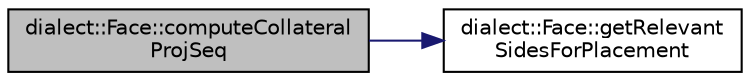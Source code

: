 digraph "dialect::Face::computeCollateralProjSeq"
{
  edge [fontname="Helvetica",fontsize="10",labelfontname="Helvetica",labelfontsize="10"];
  node [fontname="Helvetica",fontsize="10",shape=record];
  rankdir="LR";
  Node16 [label="dialect::Face::computeCollateral\lProjSeq",height=0.2,width=0.4,color="black", fillcolor="grey75", style="filled", fontcolor="black"];
  Node16 -> Node17 [color="midnightblue",fontsize="10",style="solid",fontname="Helvetica"];
  Node17 [label="dialect::Face::getRelevant\lSidesForPlacement",height=0.2,width=0.4,color="black", fillcolor="white", style="filled",URL="$classdialect_1_1Face.html#a5e01f272e55794796d2797bc6507bbc7",tooltip="Get a vector of all Sides that are relevant to a given TreePlacement. "];
}
